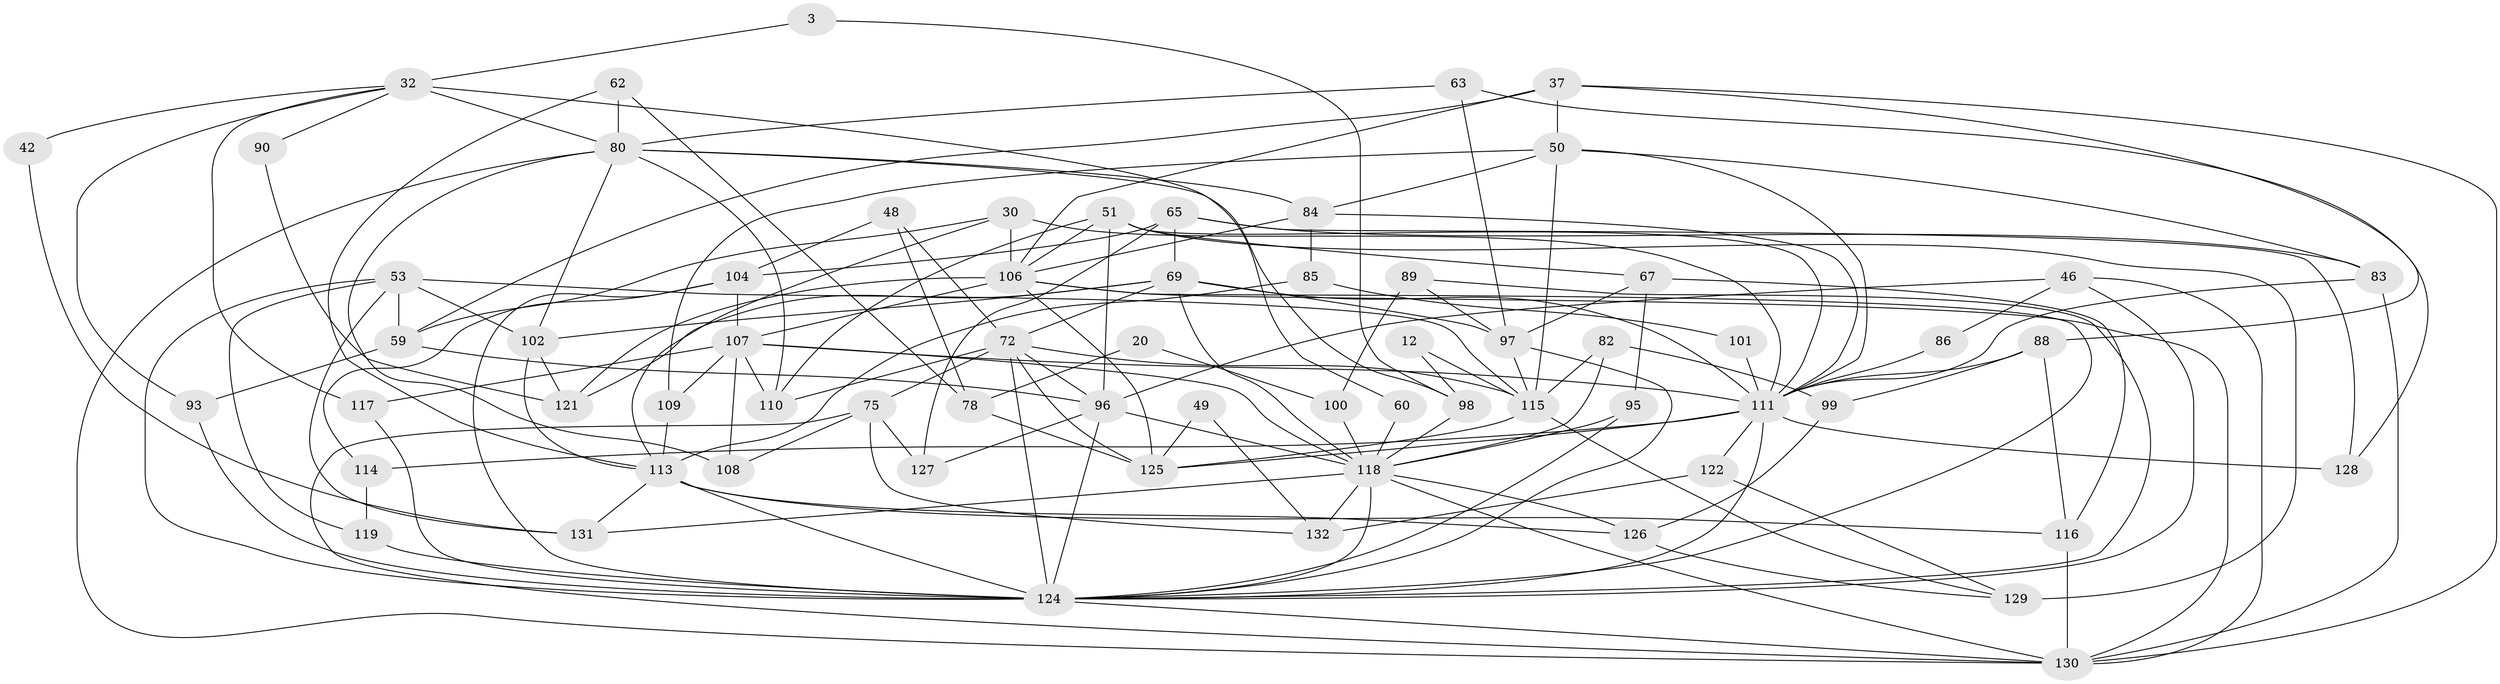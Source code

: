 // original degree distribution, {4: 0.2727272727272727, 5: 0.13636363636363635, 2: 0.11363636363636363, 6: 0.06060606060606061, 3: 0.3333333333333333, 8: 0.015151515151515152, 10: 0.007575757575757576, 7: 0.05303030303030303, 9: 0.007575757575757576}
// Generated by graph-tools (version 1.1) at 2025/52/03/04/25 21:52:08]
// undirected, 66 vertices, 159 edges
graph export_dot {
graph [start="1"]
  node [color=gray90,style=filled];
  3;
  12;
  20;
  30 [super="+13"];
  32;
  37;
  42;
  46;
  48;
  49;
  50 [super="+2"];
  51 [super="+45"];
  53;
  59 [super="+38"];
  60 [super="+52"];
  62;
  63;
  65;
  67;
  69 [super="+8+36+25+34"];
  72 [super="+70+35"];
  75;
  78;
  80 [super="+64"];
  82;
  83 [super="+7"];
  84;
  85 [super="+66"];
  86;
  88;
  89;
  90;
  93;
  95 [super="+43"];
  96 [super="+76"];
  97 [super="+87"];
  98;
  99;
  100 [super="+81"];
  101;
  102 [super="+40"];
  104 [super="+24"];
  106 [super="+1+73"];
  107 [super="+31+33"];
  108;
  109;
  110;
  111 [super="+79+61+54+92"];
  113 [super="+58"];
  114;
  115 [super="+91+103"];
  116 [super="+23"];
  117 [super="+5"];
  118 [super="+4+77+112"];
  119;
  121;
  122;
  124 [super="+6+22+68+19+123"];
  125 [super="+39+15"];
  126;
  127;
  128 [super="+21"];
  129 [super="+47"];
  130 [super="+10+18+74+105+120"];
  131;
  132;
  3 -- 98;
  3 -- 32;
  12 -- 98;
  12 -- 115;
  20 -- 100;
  20 -- 78;
  30 -- 59;
  30 -- 111;
  30 -- 106 [weight=2];
  30 -- 113;
  32 -- 60;
  32 -- 42;
  32 -- 80 [weight=2];
  32 -- 90;
  32 -- 93;
  32 -- 117;
  37 -- 50 [weight=2];
  37 -- 88;
  37 -- 106;
  37 -- 59;
  37 -- 130;
  42 -- 131;
  46 -- 96;
  46 -- 86;
  46 -- 124;
  46 -- 130;
  48 -- 78;
  48 -- 104;
  48 -- 72;
  49 -- 132;
  49 -- 125;
  50 -- 84;
  50 -- 83;
  50 -- 115;
  50 -- 109;
  50 -- 111;
  51 -- 110;
  51 -- 129 [weight=2];
  51 -- 106 [weight=2];
  51 -- 96;
  51 -- 67;
  51 -- 111 [weight=2];
  53 -- 102 [weight=2];
  53 -- 119;
  53 -- 131;
  53 -- 124 [weight=4];
  53 -- 59;
  53 -- 115;
  59 -- 96;
  59 -- 93;
  60 -- 118 [weight=3];
  62 -- 78;
  62 -- 80;
  62 -- 113;
  63 -- 80;
  63 -- 128;
  63 -- 97;
  65 -- 127;
  65 -- 83 [weight=2];
  65 -- 104;
  65 -- 69;
  65 -- 128;
  67 -- 95;
  67 -- 116;
  67 -- 97;
  69 -- 121;
  69 -- 118;
  69 -- 97 [weight=2];
  69 -- 102;
  69 -- 72 [weight=2];
  69 -- 111 [weight=2];
  72 -- 96 [weight=2];
  72 -- 75;
  72 -- 124;
  72 -- 125;
  72 -- 110;
  72 -- 115;
  75 -- 132;
  75 -- 108;
  75 -- 127;
  75 -- 130;
  78 -- 125 [weight=2];
  80 -- 102;
  80 -- 98;
  80 -- 84;
  80 -- 108;
  80 -- 110;
  80 -- 130;
  82 -- 99;
  82 -- 118;
  82 -- 115;
  83 -- 111;
  83 -- 130 [weight=2];
  84 -- 106 [weight=2];
  84 -- 85 [weight=2];
  84 -- 111;
  85 -- 101;
  85 -- 113;
  86 -- 111;
  88 -- 99;
  88 -- 116 [weight=2];
  88 -- 111;
  89 -- 100;
  89 -- 97;
  89 -- 124;
  90 -- 121;
  93 -- 124;
  95 -- 118;
  95 -- 124;
  96 -- 127;
  96 -- 118 [weight=2];
  96 -- 124 [weight=2];
  97 -- 124;
  97 -- 115 [weight=2];
  98 -- 118;
  99 -- 126;
  100 -- 118 [weight=2];
  101 -- 111;
  102 -- 121;
  102 -- 113 [weight=2];
  104 -- 124;
  104 -- 114;
  104 -- 107;
  106 -- 125 [weight=2];
  106 -- 121 [weight=2];
  106 -- 130;
  106 -- 107;
  106 -- 124;
  107 -- 108;
  107 -- 117 [weight=2];
  107 -- 110;
  107 -- 118;
  107 -- 109;
  107 -- 111 [weight=2];
  109 -- 113;
  111 -- 122;
  111 -- 114;
  111 -- 124 [weight=3];
  111 -- 128;
  111 -- 125 [weight=2];
  113 -- 116;
  113 -- 131;
  113 -- 126;
  113 -- 124 [weight=2];
  114 -- 119;
  115 -- 129;
  115 -- 125;
  116 -- 130;
  117 -- 124 [weight=2];
  118 -- 132 [weight=2];
  118 -- 131;
  118 -- 126;
  118 -- 130 [weight=2];
  118 -- 124;
  119 -- 124;
  122 -- 129;
  122 -- 132;
  124 -- 130;
  126 -- 129;
}
